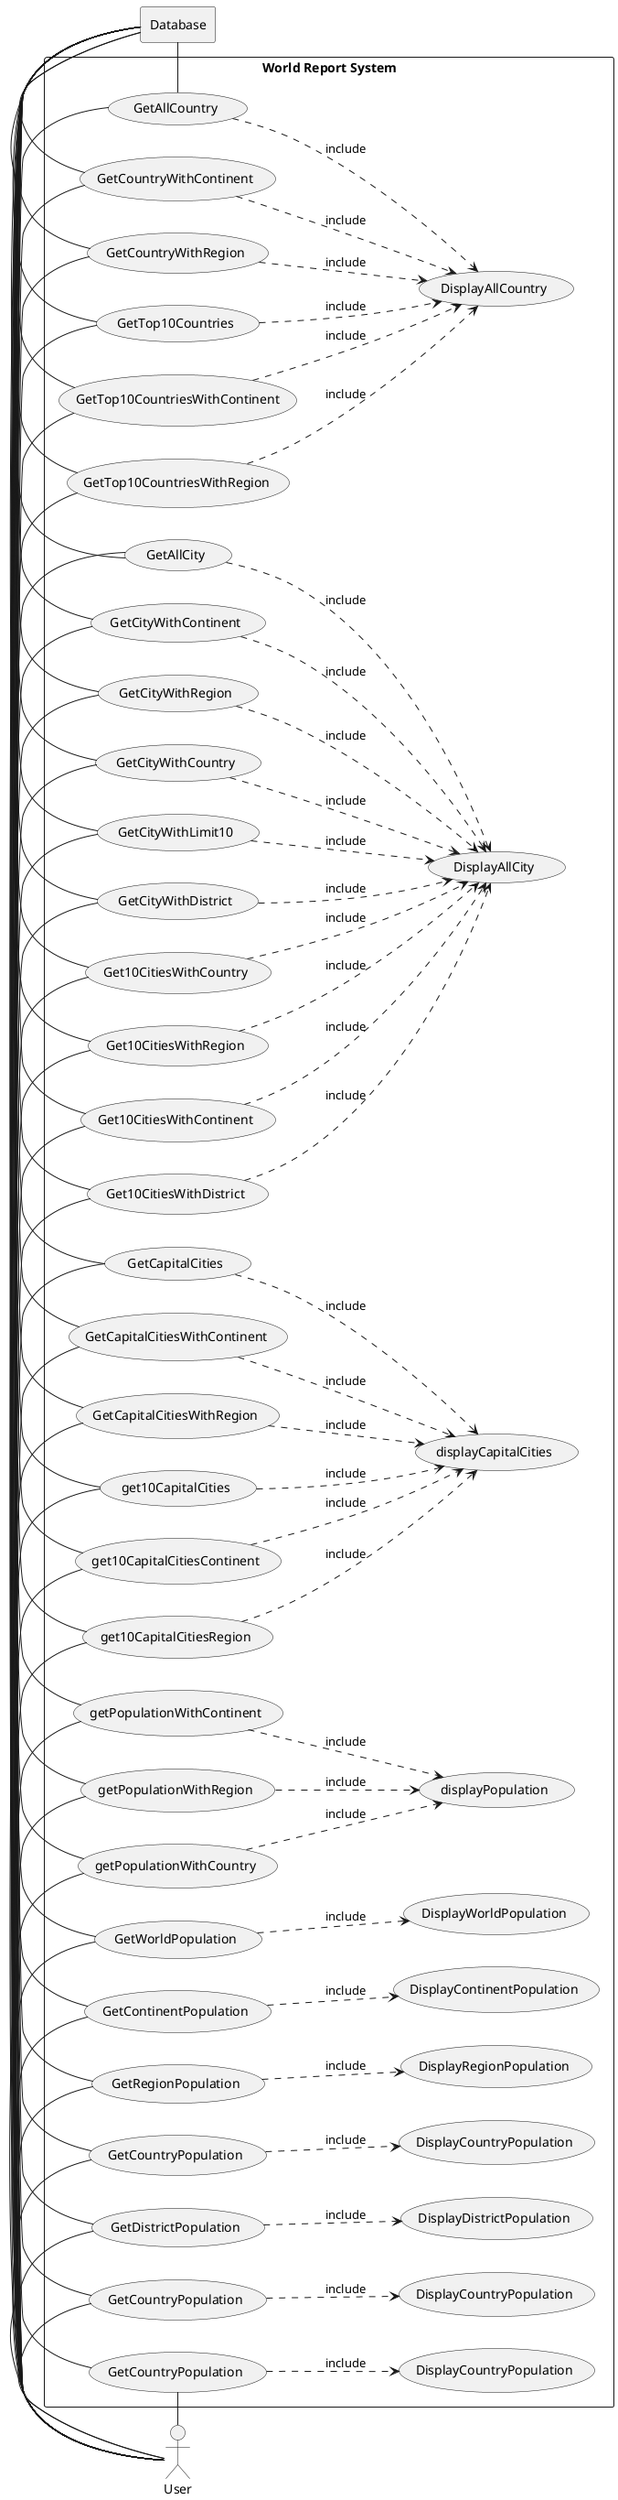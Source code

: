 @startuml

actor user as "User"

rectangle Database
left to right direction

rectangle "World Report System" {

    usecase UC1 as "GetAllCountry"
    usecase UCa as "DisplayAllCountry"
    usecase UCb as "DisplayAllCity"
    usecase UC2 as "GetCountryWithContinent"
    usecase UC3 as "GetCountryWithRegion"
    usecase UC4 as "GetTop10Countries"
    usecase UC5 as "GetTop10CountriesWithContinent"
    usecase UC6 as "GetTop10CountriesWithRegion"
    usecase UC7 as "GetAllCity"
    usecase UC8 as "GetCityWithContinent"
    usecase UC9 as "GetCityWithRegion"
    usecase UC10 as "GetCityWithCountry"
    usecase UC11 as "GetCityWithLimit10"
    usecase UC12 as "GetCityWithDistrict"
    usecase UC13 as "Get10CitiesWithCountry"
    usecase UC14 as "Get10CitiesWithRegion"
    usecase UC15 as "Get10CitiesWithContinent"
    usecase UC16 as "Get10CitiesWithDistrict"
    usecase UC17 as "GetCapitalCities"
    usecase UCc as "displayCapitalCities"
    usecase UC18 as "GetCapitalCitiesWithContinent"
    usecase UC19 as "GetCapitalCitiesWithRegion"
    usecase UC20 as "get10CapitalCities"
    usecase UC21 as "get10CapitalCitiesContinent"
    usecase UC22 as "get10CapitalCitiesRegion"
    usecase UCd as "displayPopulation"
    usecase UC23 as "getPopulationWithContinent"
    usecase UC24 as "getPopulationWithRegion"
    usecase UC25 as "getPopulationWithCountry"
    usecase UC26 as "GetWorldPopulation"
    usecase UCe as "DisplayWorldPopulation"
    usecase UC27 as "GetContinentPopulation"
    usecase UCf as "DisplayContinentPopulation"
    usecase UC28 as "GetRegionPopulation"
    usecase UCg as "DisplayRegionPopulation"
    usecase UC29 as "GetCountryPopulation"
    usecase UCh as "DisplayCountryPopulation"
    usecase UC30 as "GetDistrictPopulation"
    usecase UCi as "DisplayDistrictPopulation"
    usecase UC31 as "GetCountryPopulation"
    usecase UCj as "DisplayCountryPopulation"
    usecase UC32 as "GetCountryPopulation"
    usecase UCk as "DisplayCountryPopulation"

    user - UC1
    user - UC2
    user - UC3
    user - UC4
    user - UC5
    user - UC6
    user - UC7
    user - UC8
    user - UC9
    user - UC10
    user - UC11
    user - UC12
    user - UC13
    user - UC14
    user - UC15
    user - UC16
    user - UC17
    user - UC18
    user - UC19
    user - UC20
    user - UC21
    user - UC22
    user - UC23
    user - UC24
    user - UC25
    user - UC26
    user - UC27
    user - UC28
    user - UC29
    user - UC30
    user - UC31
    user - UC32


    UC1 ..> UCa : include
    UC2 ..> UCa : include
    UC3 ..> UCa : include
    UC4 ..> UCa : include
    UC5 ..> UCa : include
    UC6 ..> UCa : include
    UC7 ..> UCb : include
    UC8 ..> UCb : include
    UC9 ..> UCb : include
    UC10 ..> UCb : include
    UC11 ..> UCb : include
    UC12 ..> UCb : include
    UC13 ..> UCb : include
    UC14 ..> UCb : include
    UC15 ..> UCb : include
    UC16 ..> UCb : include
    UC17 ..> UCc : include
    UC18 ..> UCc : include
    UC19 ..> UCc : include
    UC20 ..> UCc : include
    UC21 ..> UCc : include
    UC22 ..> UCc : include
    UC23 ..> UCd : include
    UC24 ..> UCd : include
    UC25 ..> UCd : include
    UC26 ..> UCe : include
    UC27 ..> UCf : include
    UC28 ..> UCg : include
    UC29 ..> UCh : include
    UC30 ..> UCi : include
    UC31 ..> UCj : include
    UC32 ..> UCk : include



    UC1 - Database
    UC2 - Database
    UC3 - Database
    UC4 - Database
    UC5 - Database
    UC6 - Database
    UC7 - Database
    UC8 - Database
    UC9 - Database
    UC10 - Database
    UC11 - Database
    UC12 - Database
    UC13 - Database
    UC14 - Database
    UC15 - Database
    UC16 - Database
    UC17 - Database
    UC18 - Database
    UC19 - Database
    UC20 - Database
    UC21 - Database
    UC22 - Database
    UC23 - Database
    UC24 - Database
    UC25 - Database
    UC26 - Database
    UC27 - Database
    UC28 - Database
    UC29 - Database
    UC30 - Database
    UC31 - Database
    UC32 - Database



}

@enduml